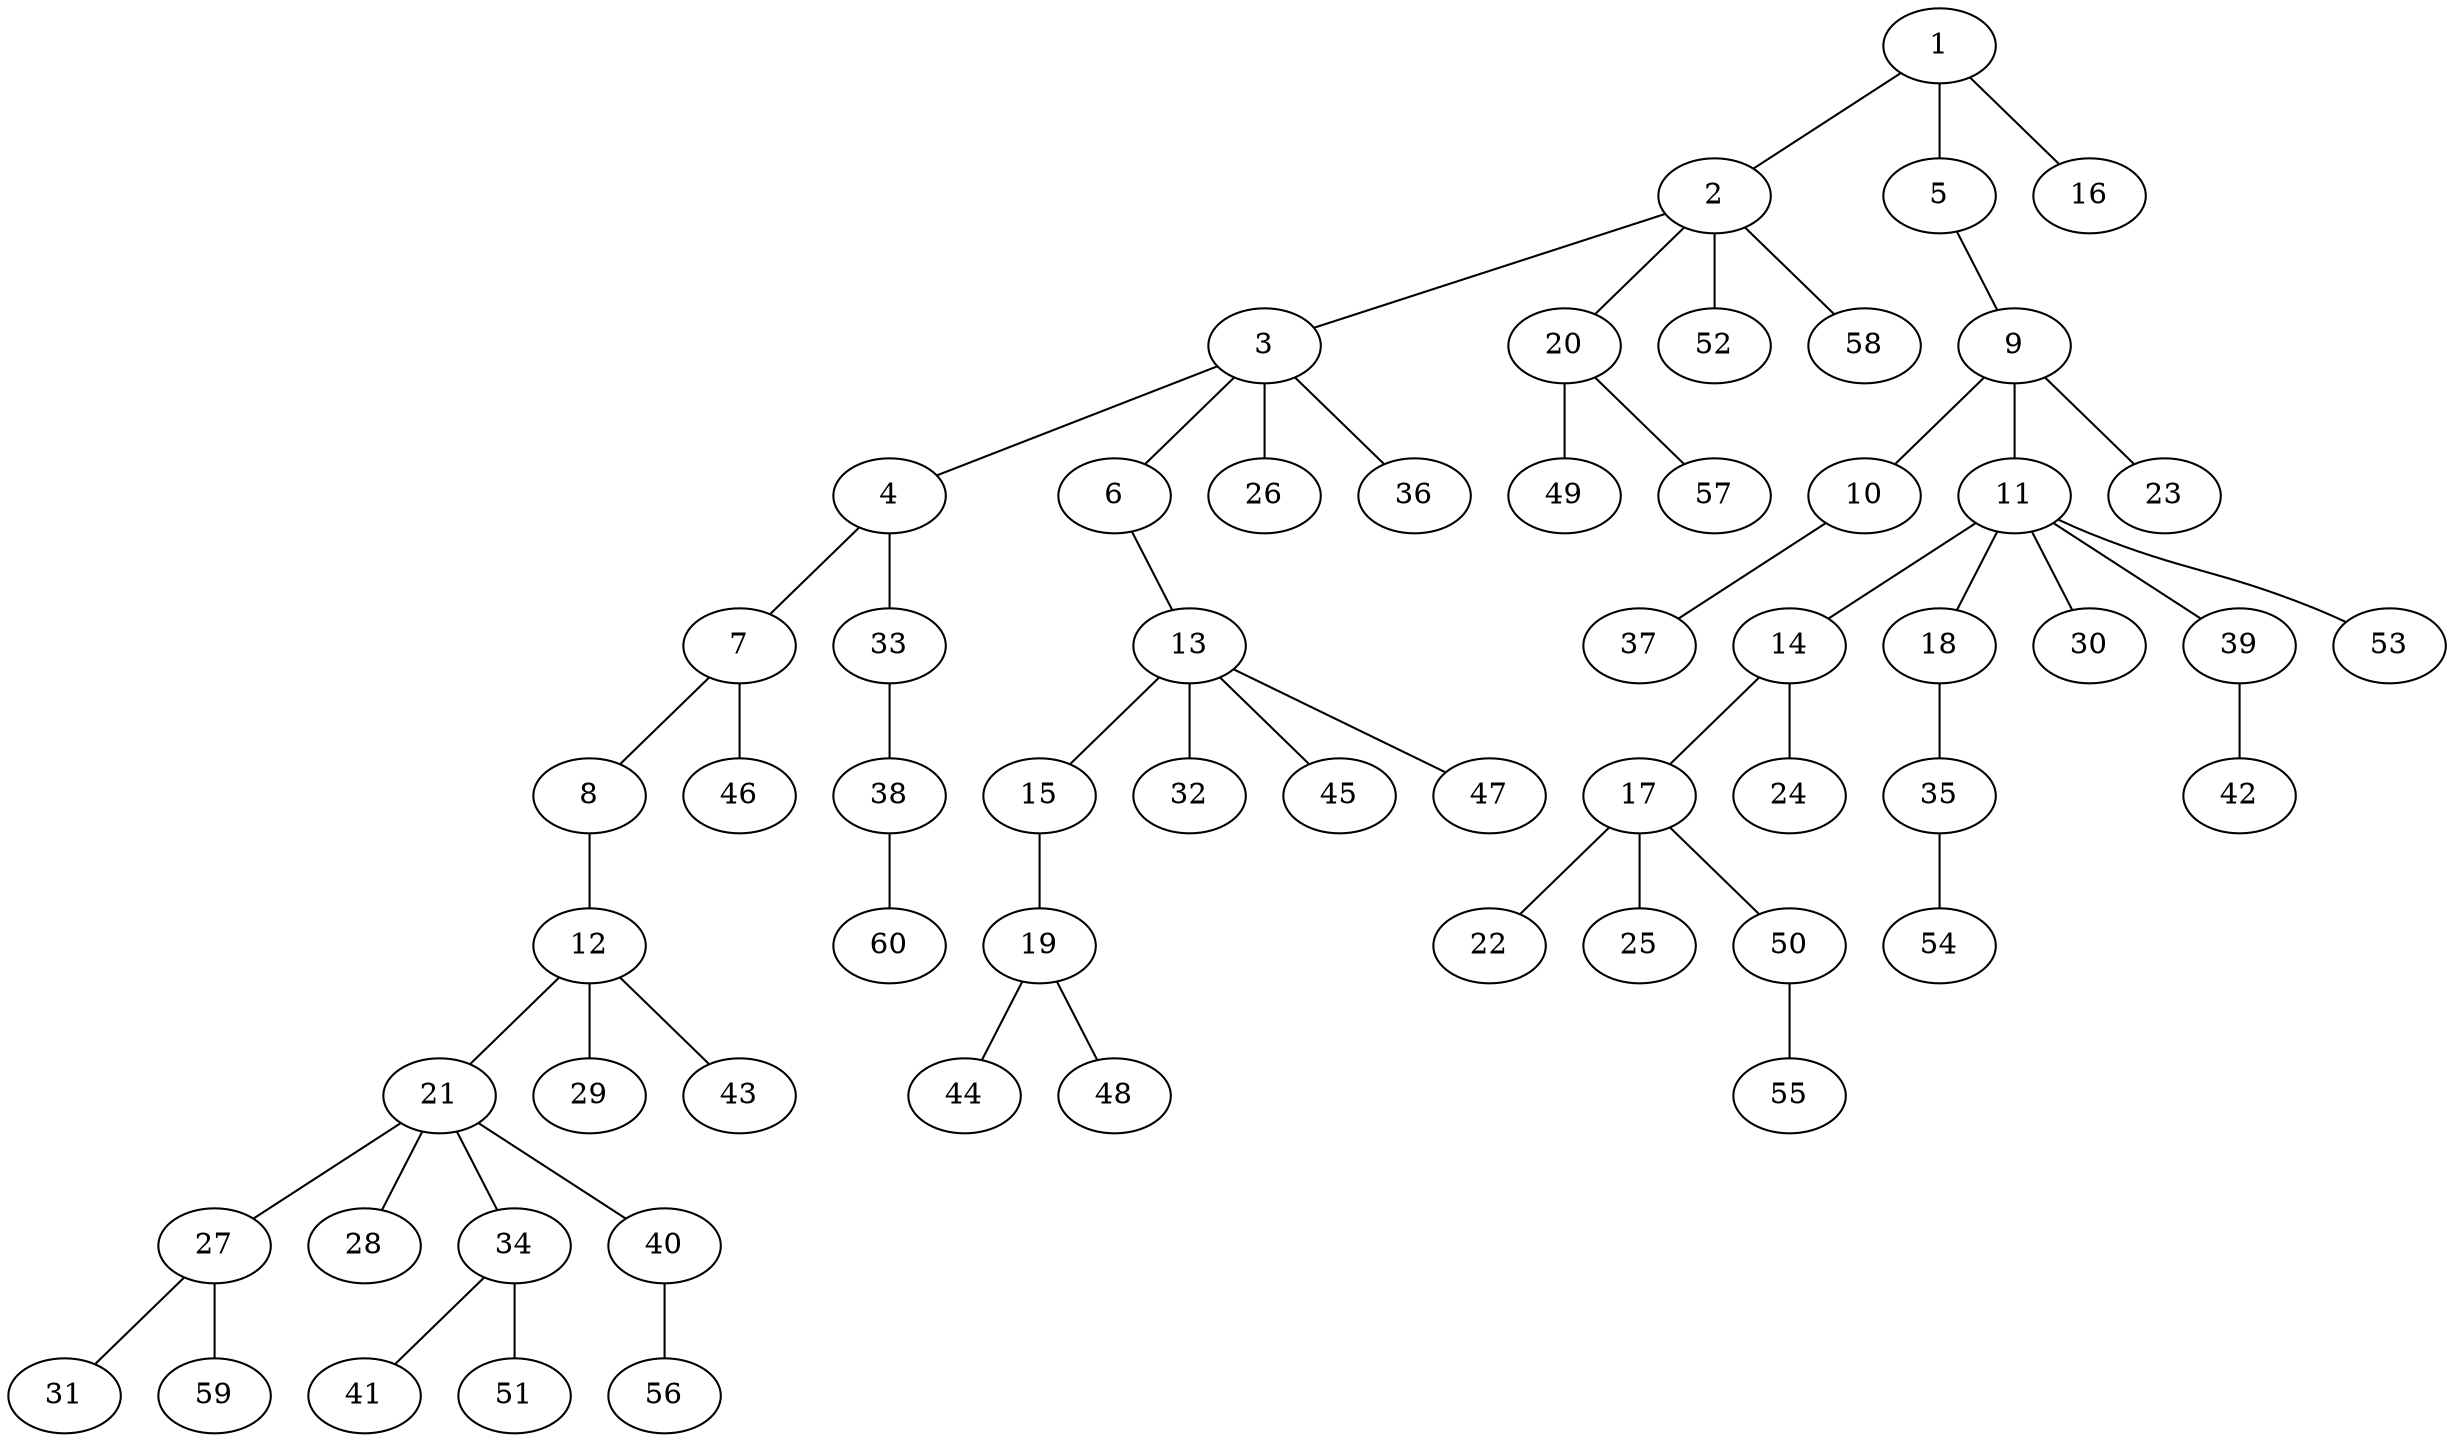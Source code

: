 graph graphname {1--2
1--5
1--16
2--3
2--20
2--52
2--58
3--4
3--6
3--26
3--36
4--7
4--33
5--9
6--13
7--8
7--46
8--12
9--10
9--11
9--23
10--37
11--14
11--18
11--30
11--39
11--53
12--21
12--29
12--43
13--15
13--32
13--45
13--47
14--17
14--24
15--19
17--22
17--25
17--50
18--35
19--44
19--48
20--49
20--57
21--27
21--28
21--34
21--40
27--31
27--59
33--38
34--41
34--51
35--54
38--60
39--42
40--56
50--55
}